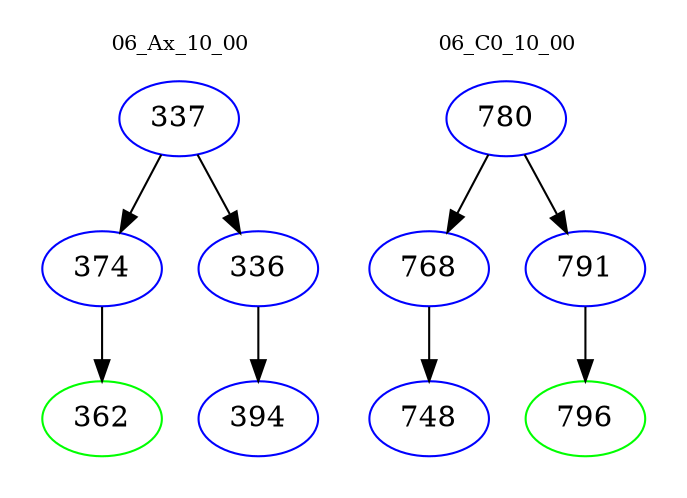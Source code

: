 digraph{
subgraph cluster_0 {
color = white
label = "06_Ax_10_00";
fontsize=10;
T0_337 [label="337", color="blue"]
T0_337 -> T0_374 [color="black"]
T0_374 [label="374", color="blue"]
T0_374 -> T0_362 [color="black"]
T0_362 [label="362", color="green"]
T0_337 -> T0_336 [color="black"]
T0_336 [label="336", color="blue"]
T0_336 -> T0_394 [color="black"]
T0_394 [label="394", color="blue"]
}
subgraph cluster_1 {
color = white
label = "06_C0_10_00";
fontsize=10;
T1_780 [label="780", color="blue"]
T1_780 -> T1_768 [color="black"]
T1_768 [label="768", color="blue"]
T1_768 -> T1_748 [color="black"]
T1_748 [label="748", color="blue"]
T1_780 -> T1_791 [color="black"]
T1_791 [label="791", color="blue"]
T1_791 -> T1_796 [color="black"]
T1_796 [label="796", color="green"]
}
}
